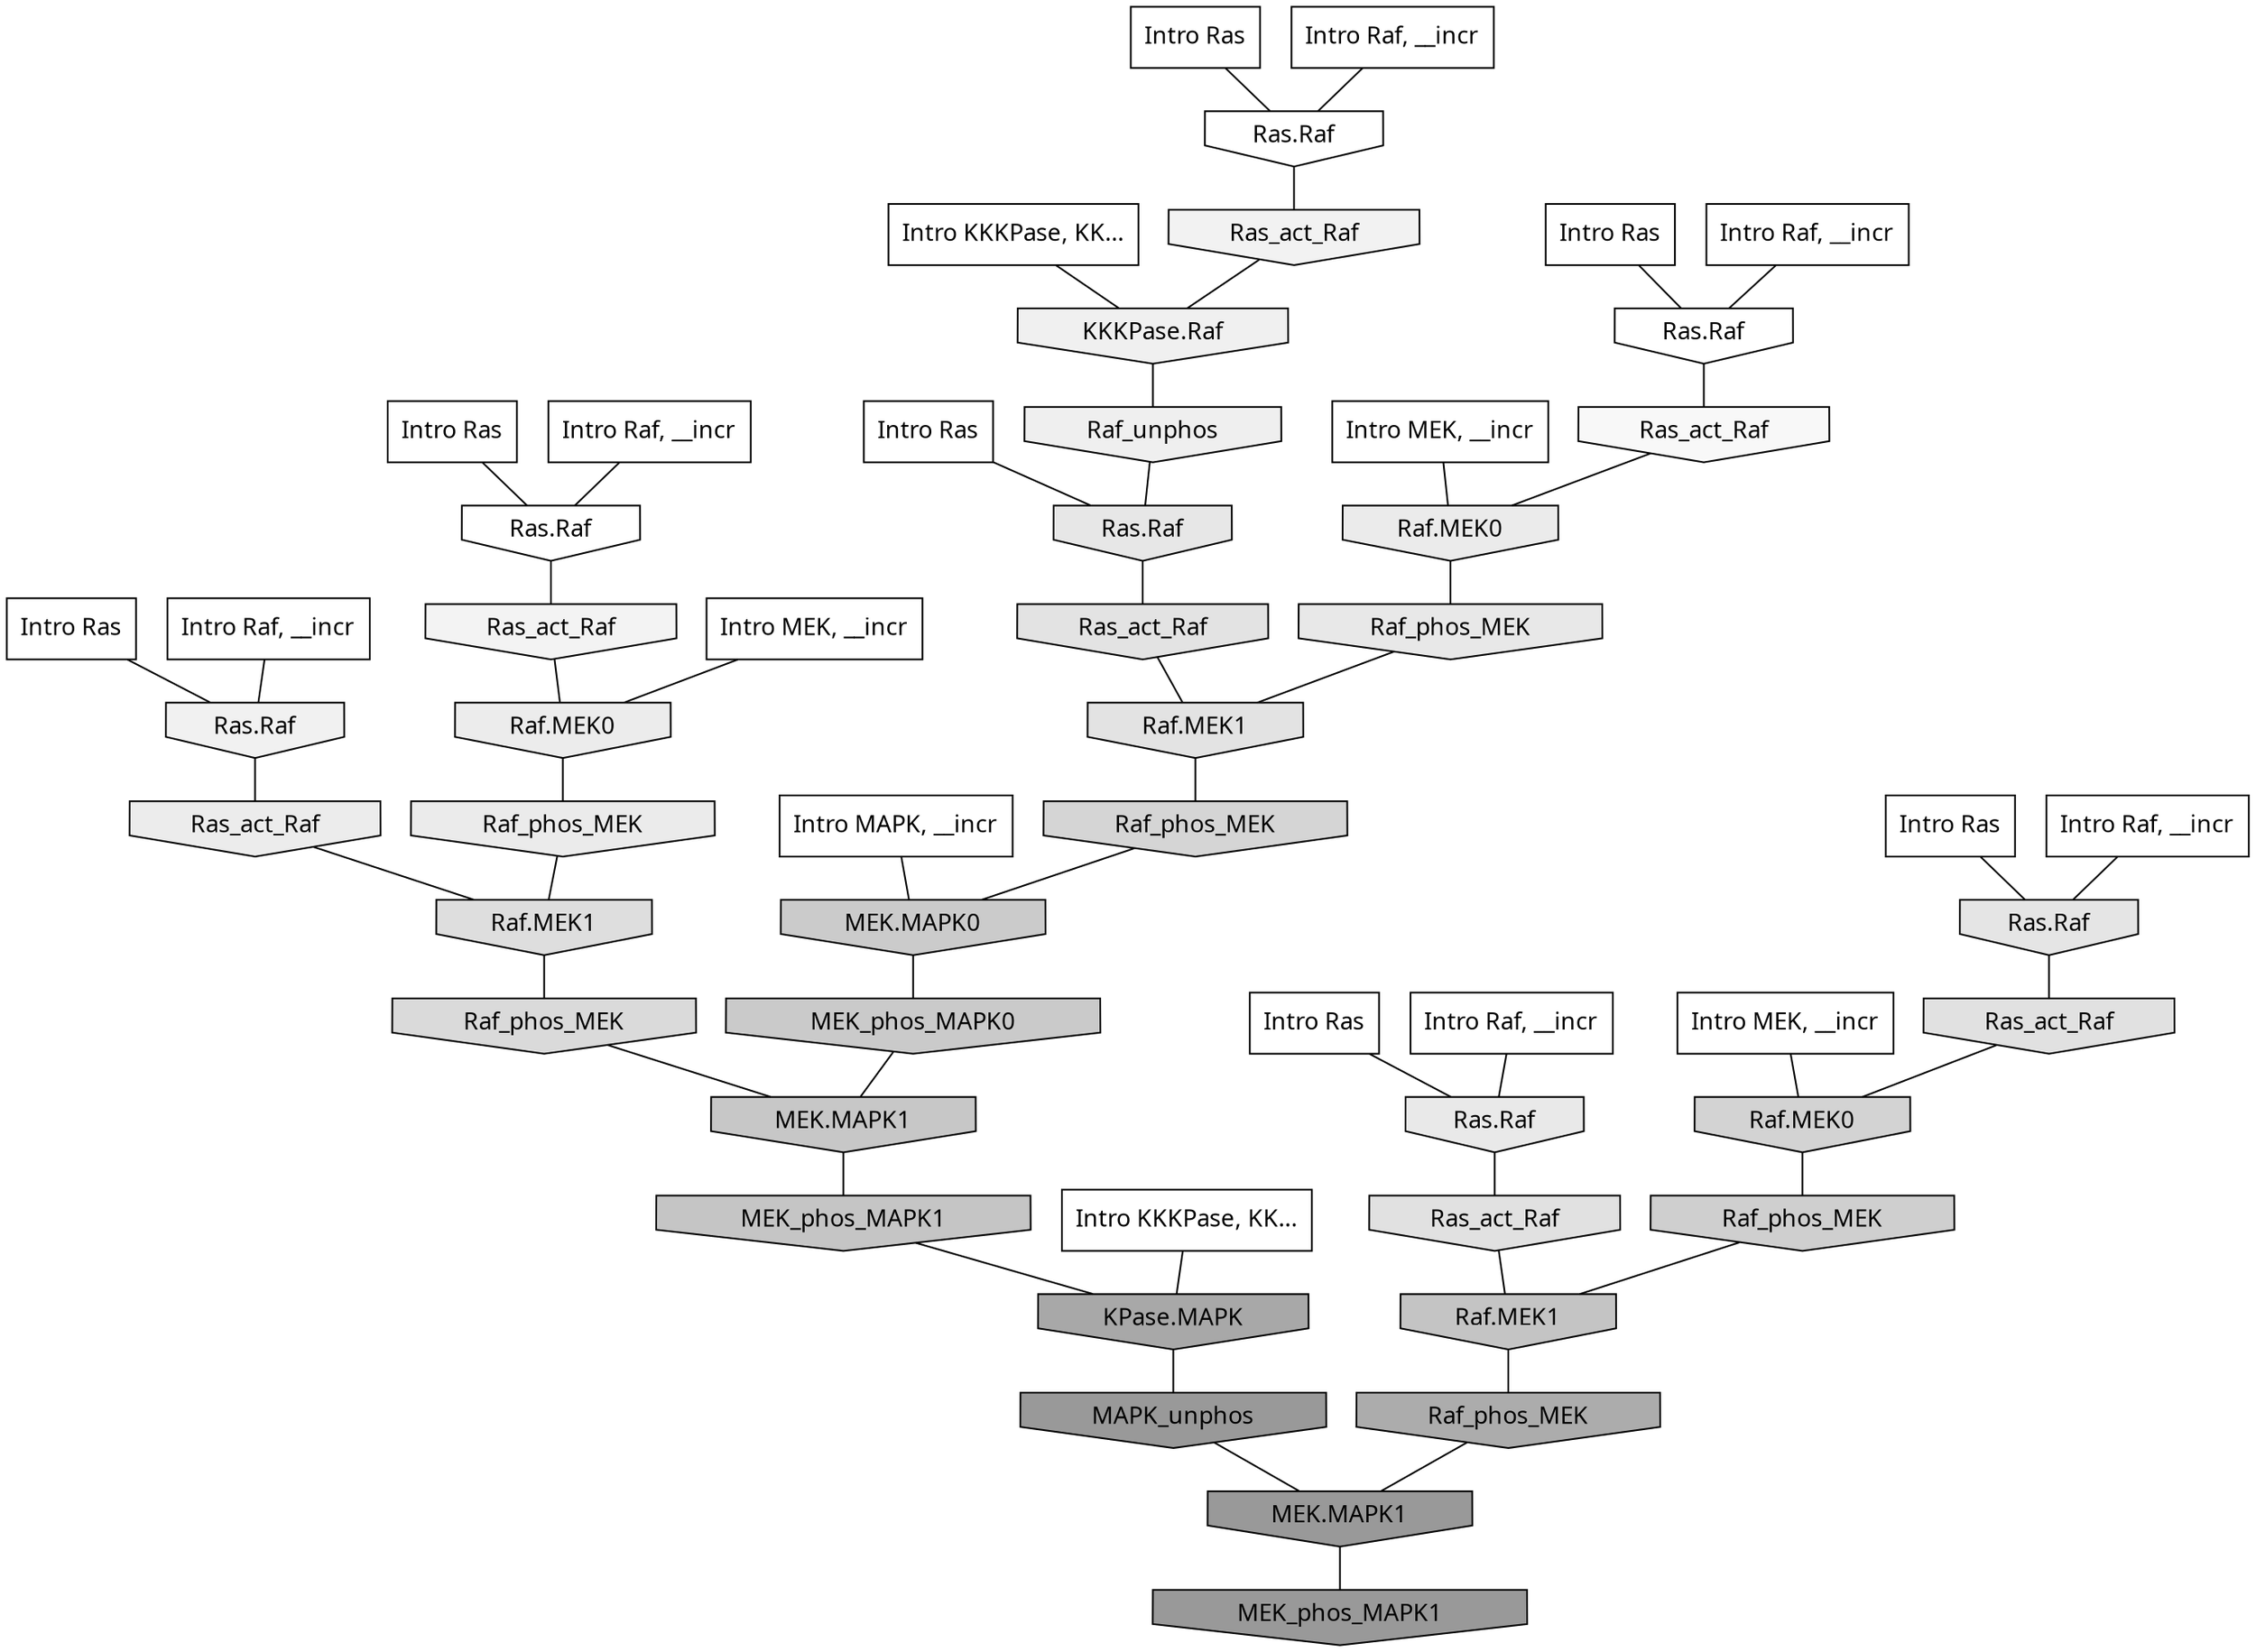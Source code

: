 digraph G{
  rankdir="TB";
  ranksep=0.30;
  node [fontname="CMU Serif"];
  edge [fontname="CMU Serif"];
  
  13 [label="Intro Ras", shape=rectangle, style=filled, fillcolor="0.000 0.000 1.000"]
  
  18 [label="Intro Ras", shape=rectangle, style=filled, fillcolor="0.000 0.000 1.000"]
  
  69 [label="Intro Ras", shape=rectangle, style=filled, fillcolor="0.000 0.000 1.000"]
  
  74 [label="Intro Ras", shape=rectangle, style=filled, fillcolor="0.000 0.000 1.000"]
  
  75 [label="Intro Ras", shape=rectangle, style=filled, fillcolor="0.000 0.000 1.000"]
  
  83 [label="Intro Ras", shape=rectangle, style=filled, fillcolor="0.000 0.000 1.000"]
  
  96 [label="Intro Ras", shape=rectangle, style=filled, fillcolor="0.000 0.000 1.000"]
  
  158 [label="Intro Raf, __incr", shape=rectangle, style=filled, fillcolor="0.000 0.000 1.000"]
  
  777 [label="Intro Raf, __incr", shape=rectangle, style=filled, fillcolor="0.000 0.000 1.000"]
  
  782 [label="Intro Raf, __incr", shape=rectangle, style=filled, fillcolor="0.000 0.000 1.000"]
  
  909 [label="Intro Raf, __incr", shape=rectangle, style=filled, fillcolor="0.000 0.000 1.000"]
  
  1013 [label="Intro Raf, __incr", shape=rectangle, style=filled, fillcolor="0.000 0.000 1.000"]
  
  1064 [label="Intro Raf, __incr", shape=rectangle, style=filled, fillcolor="0.000 0.000 1.000"]
  
  1130 [label="Intro MEK, __incr", shape=rectangle, style=filled, fillcolor="0.000 0.000 1.000"]
  
  1392 [label="Intro MEK, __incr", shape=rectangle, style=filled, fillcolor="0.000 0.000 1.000"]
  
  1942 [label="Intro MEK, __incr", shape=rectangle, style=filled, fillcolor="0.000 0.000 1.000"]
  
  2510 [label="Intro MAPK, __incr", shape=rectangle, style=filled, fillcolor="0.000 0.000 1.000"]
  
  3167 [label="Intro KKKPase, KK...", shape=rectangle, style=filled, fillcolor="0.000 0.000 1.000"]
  
  3190 [label="Intro KKKPase, KK...", shape=rectangle, style=filled, fillcolor="0.000 0.000 1.000"]
  
  3204 [label="Ras.Raf", shape=invhouse, style=filled, fillcolor="0.000 0.000 1.000"]
  
  3247 [label="Ras.Raf", shape=invhouse, style=filled, fillcolor="0.000 0.000 1.000"]
  
  3276 [label="Ras.Raf", shape=invhouse, style=filled, fillcolor="0.000 0.000 1.000"]
  
  3641 [label="Ras_act_Raf", shape=invhouse, style=filled, fillcolor="0.000 0.000 0.969"]
  
  3954 [label="Ras_act_Raf", shape=invhouse, style=filled, fillcolor="0.000 0.000 0.953"]
  
  4109 [label="Ras_act_Raf", shape=invhouse, style=filled, fillcolor="0.000 0.000 0.947"]
  
  4204 [label="Ras.Raf", shape=invhouse, style=filled, fillcolor="0.000 0.000 0.943"]
  
  4245 [label="KKKPase.Raf", shape=invhouse, style=filled, fillcolor="0.000 0.000 0.941"]
  
  4309 [label="Raf_unphos", shape=invhouse, style=filled, fillcolor="0.000 0.000 0.937"]
  
  4588 [label="Raf.MEK0", shape=invhouse, style=filled, fillcolor="0.000 0.000 0.925"]
  
  4657 [label="Ras_act_Raf", shape=invhouse, style=filled, fillcolor="0.000 0.000 0.923"]
  
  4732 [label="Raf.MEK0", shape=invhouse, style=filled, fillcolor="0.000 0.000 0.920"]
  
  4798 [label="Raf_phos_MEK", shape=invhouse, style=filled, fillcolor="0.000 0.000 0.918"]
  
  4971 [label="Ras.Raf", shape=invhouse, style=filled, fillcolor="0.000 0.000 0.911"]
  
  5012 [label="Raf_phos_MEK", shape=invhouse, style=filled, fillcolor="0.000 0.000 0.909"]
  
  5064 [label="Ras.Raf", shape=invhouse, style=filled, fillcolor="0.000 0.000 0.906"]
  
  5407 [label="Ras.Raf", shape=invhouse, style=filled, fillcolor="0.000 0.000 0.895"]
  
  5557 [label="Ras_act_Raf", shape=invhouse, style=filled, fillcolor="0.000 0.000 0.888"]
  
  5560 [label="Raf.MEK1", shape=invhouse, style=filled, fillcolor="0.000 0.000 0.888"]
  
  5710 [label="Ras_act_Raf", shape=invhouse, style=filled, fillcolor="0.000 0.000 0.882"]
  
  5752 [label="Ras_act_Raf", shape=invhouse, style=filled, fillcolor="0.000 0.000 0.881"]
  
  6060 [label="Raf.MEK1", shape=invhouse, style=filled, fillcolor="0.000 0.000 0.871"]
  
  6685 [label="Raf_phos_MEK", shape=invhouse, style=filled, fillcolor="0.000 0.000 0.854"]
  
  7667 [label="Raf_phos_MEK", shape=invhouse, style=filled, fillcolor="0.000 0.000 0.833"]
  
  8019 [label="Raf.MEK0", shape=invhouse, style=filled, fillcolor="0.000 0.000 0.825"]
  
  8744 [label="Raf_phos_MEK", shape=invhouse, style=filled, fillcolor="0.000 0.000 0.812"]
  
  9912 [label="MEK.MAPK0", shape=invhouse, style=filled, fillcolor="0.000 0.000 0.793"]
  
  10024 [label="MEK_phos_MAPK0", shape=invhouse, style=filled, fillcolor="0.000 0.000 0.792"]
  
  10880 [label="MEK.MAPK1", shape=invhouse, style=filled, fillcolor="0.000 0.000 0.780"]
  
  11598 [label="MEK_phos_MAPK1", shape=invhouse, style=filled, fillcolor="0.000 0.000 0.771"]
  
  11839 [label="Raf.MEK1", shape=invhouse, style=filled, fillcolor="0.000 0.000 0.768"]
  
  18461 [label="Raf_phos_MEK", shape=invhouse, style=filled, fillcolor="0.000 0.000 0.675"]
  
  18983 [label="KPase.MAPK", shape=invhouse, style=filled, fillcolor="0.000 0.000 0.660"]
  
  20639 [label="MAPK_unphos", shape=invhouse, style=filled, fillcolor="0.000 0.000 0.601"]
  
  20640 [label="MEK.MAPK1", shape=invhouse, style=filled, fillcolor="0.000 0.000 0.601"]
  
  20679 [label="MEK_phos_MAPK1", shape=invhouse, style=filled, fillcolor="0.000 0.000 0.600"]
  
  
  20640 -> 20679 [dir=none, color="0.000 0.000 0.000"] 
  20639 -> 20640 [dir=none, color="0.000 0.000 0.000"] 
  18983 -> 20639 [dir=none, color="0.000 0.000 0.000"] 
  18461 -> 20640 [dir=none, color="0.000 0.000 0.000"] 
  11839 -> 18461 [dir=none, color="0.000 0.000 0.000"] 
  11598 -> 18983 [dir=none, color="0.000 0.000 0.000"] 
  10880 -> 11598 [dir=none, color="0.000 0.000 0.000"] 
  10024 -> 10880 [dir=none, color="0.000 0.000 0.000"] 
  9912 -> 10024 [dir=none, color="0.000 0.000 0.000"] 
  8744 -> 11839 [dir=none, color="0.000 0.000 0.000"] 
  8019 -> 8744 [dir=none, color="0.000 0.000 0.000"] 
  7667 -> 9912 [dir=none, color="0.000 0.000 0.000"] 
  6685 -> 10880 [dir=none, color="0.000 0.000 0.000"] 
  6060 -> 6685 [dir=none, color="0.000 0.000 0.000"] 
  5752 -> 11839 [dir=none, color="0.000 0.000 0.000"] 
  5710 -> 8019 [dir=none, color="0.000 0.000 0.000"] 
  5560 -> 7667 [dir=none, color="0.000 0.000 0.000"] 
  5557 -> 5560 [dir=none, color="0.000 0.000 0.000"] 
  5407 -> 5710 [dir=none, color="0.000 0.000 0.000"] 
  5064 -> 5557 [dir=none, color="0.000 0.000 0.000"] 
  5012 -> 5560 [dir=none, color="0.000 0.000 0.000"] 
  4971 -> 5752 [dir=none, color="0.000 0.000 0.000"] 
  4798 -> 6060 [dir=none, color="0.000 0.000 0.000"] 
  4732 -> 5012 [dir=none, color="0.000 0.000 0.000"] 
  4657 -> 6060 [dir=none, color="0.000 0.000 0.000"] 
  4588 -> 4798 [dir=none, color="0.000 0.000 0.000"] 
  4309 -> 5064 [dir=none, color="0.000 0.000 0.000"] 
  4245 -> 4309 [dir=none, color="0.000 0.000 0.000"] 
  4204 -> 4657 [dir=none, color="0.000 0.000 0.000"] 
  4109 -> 4245 [dir=none, color="0.000 0.000 0.000"] 
  3954 -> 4588 [dir=none, color="0.000 0.000 0.000"] 
  3641 -> 4732 [dir=none, color="0.000 0.000 0.000"] 
  3276 -> 3641 [dir=none, color="0.000 0.000 0.000"] 
  3247 -> 3954 [dir=none, color="0.000 0.000 0.000"] 
  3204 -> 4109 [dir=none, color="0.000 0.000 0.000"] 
  3190 -> 4245 [dir=none, color="0.000 0.000 0.000"] 
  3167 -> 18983 [dir=none, color="0.000 0.000 0.000"] 
  2510 -> 9912 [dir=none, color="0.000 0.000 0.000"] 
  1942 -> 8019 [dir=none, color="0.000 0.000 0.000"] 
  1392 -> 4732 [dir=none, color="0.000 0.000 0.000"] 
  1130 -> 4588 [dir=none, color="0.000 0.000 0.000"] 
  1064 -> 5407 [dir=none, color="0.000 0.000 0.000"] 
  1013 -> 4204 [dir=none, color="0.000 0.000 0.000"] 
  909 -> 4971 [dir=none, color="0.000 0.000 0.000"] 
  782 -> 3247 [dir=none, color="0.000 0.000 0.000"] 
  777 -> 3276 [dir=none, color="0.000 0.000 0.000"] 
  158 -> 3204 [dir=none, color="0.000 0.000 0.000"] 
  96 -> 5407 [dir=none, color="0.000 0.000 0.000"] 
  83 -> 3247 [dir=none, color="0.000 0.000 0.000"] 
  75 -> 3204 [dir=none, color="0.000 0.000 0.000"] 
  74 -> 4971 [dir=none, color="0.000 0.000 0.000"] 
  69 -> 3276 [dir=none, color="0.000 0.000 0.000"] 
  18 -> 4204 [dir=none, color="0.000 0.000 0.000"] 
  13 -> 5064 [dir=none, color="0.000 0.000 0.000"] 
  
  }
